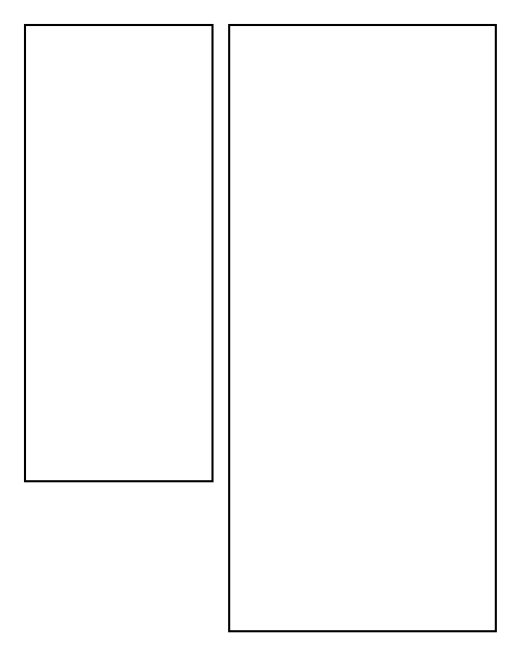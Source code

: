 digraph example {
    bgcolor="transparent";
    fontcolor="white";

    node [ color="white", fontcolor="white" ];
    edge [ color="white" ];

    subgraph cluster_A {
        label = "simple";

        a -> { b c };
        b ->   c;
    };

    subgraph cluster_B {
        label = "complex";

        1 -> { 2 3 4 };
        2 -> { 2 3 4 };
        4 -> { 2 3 4 }; 
    };
}